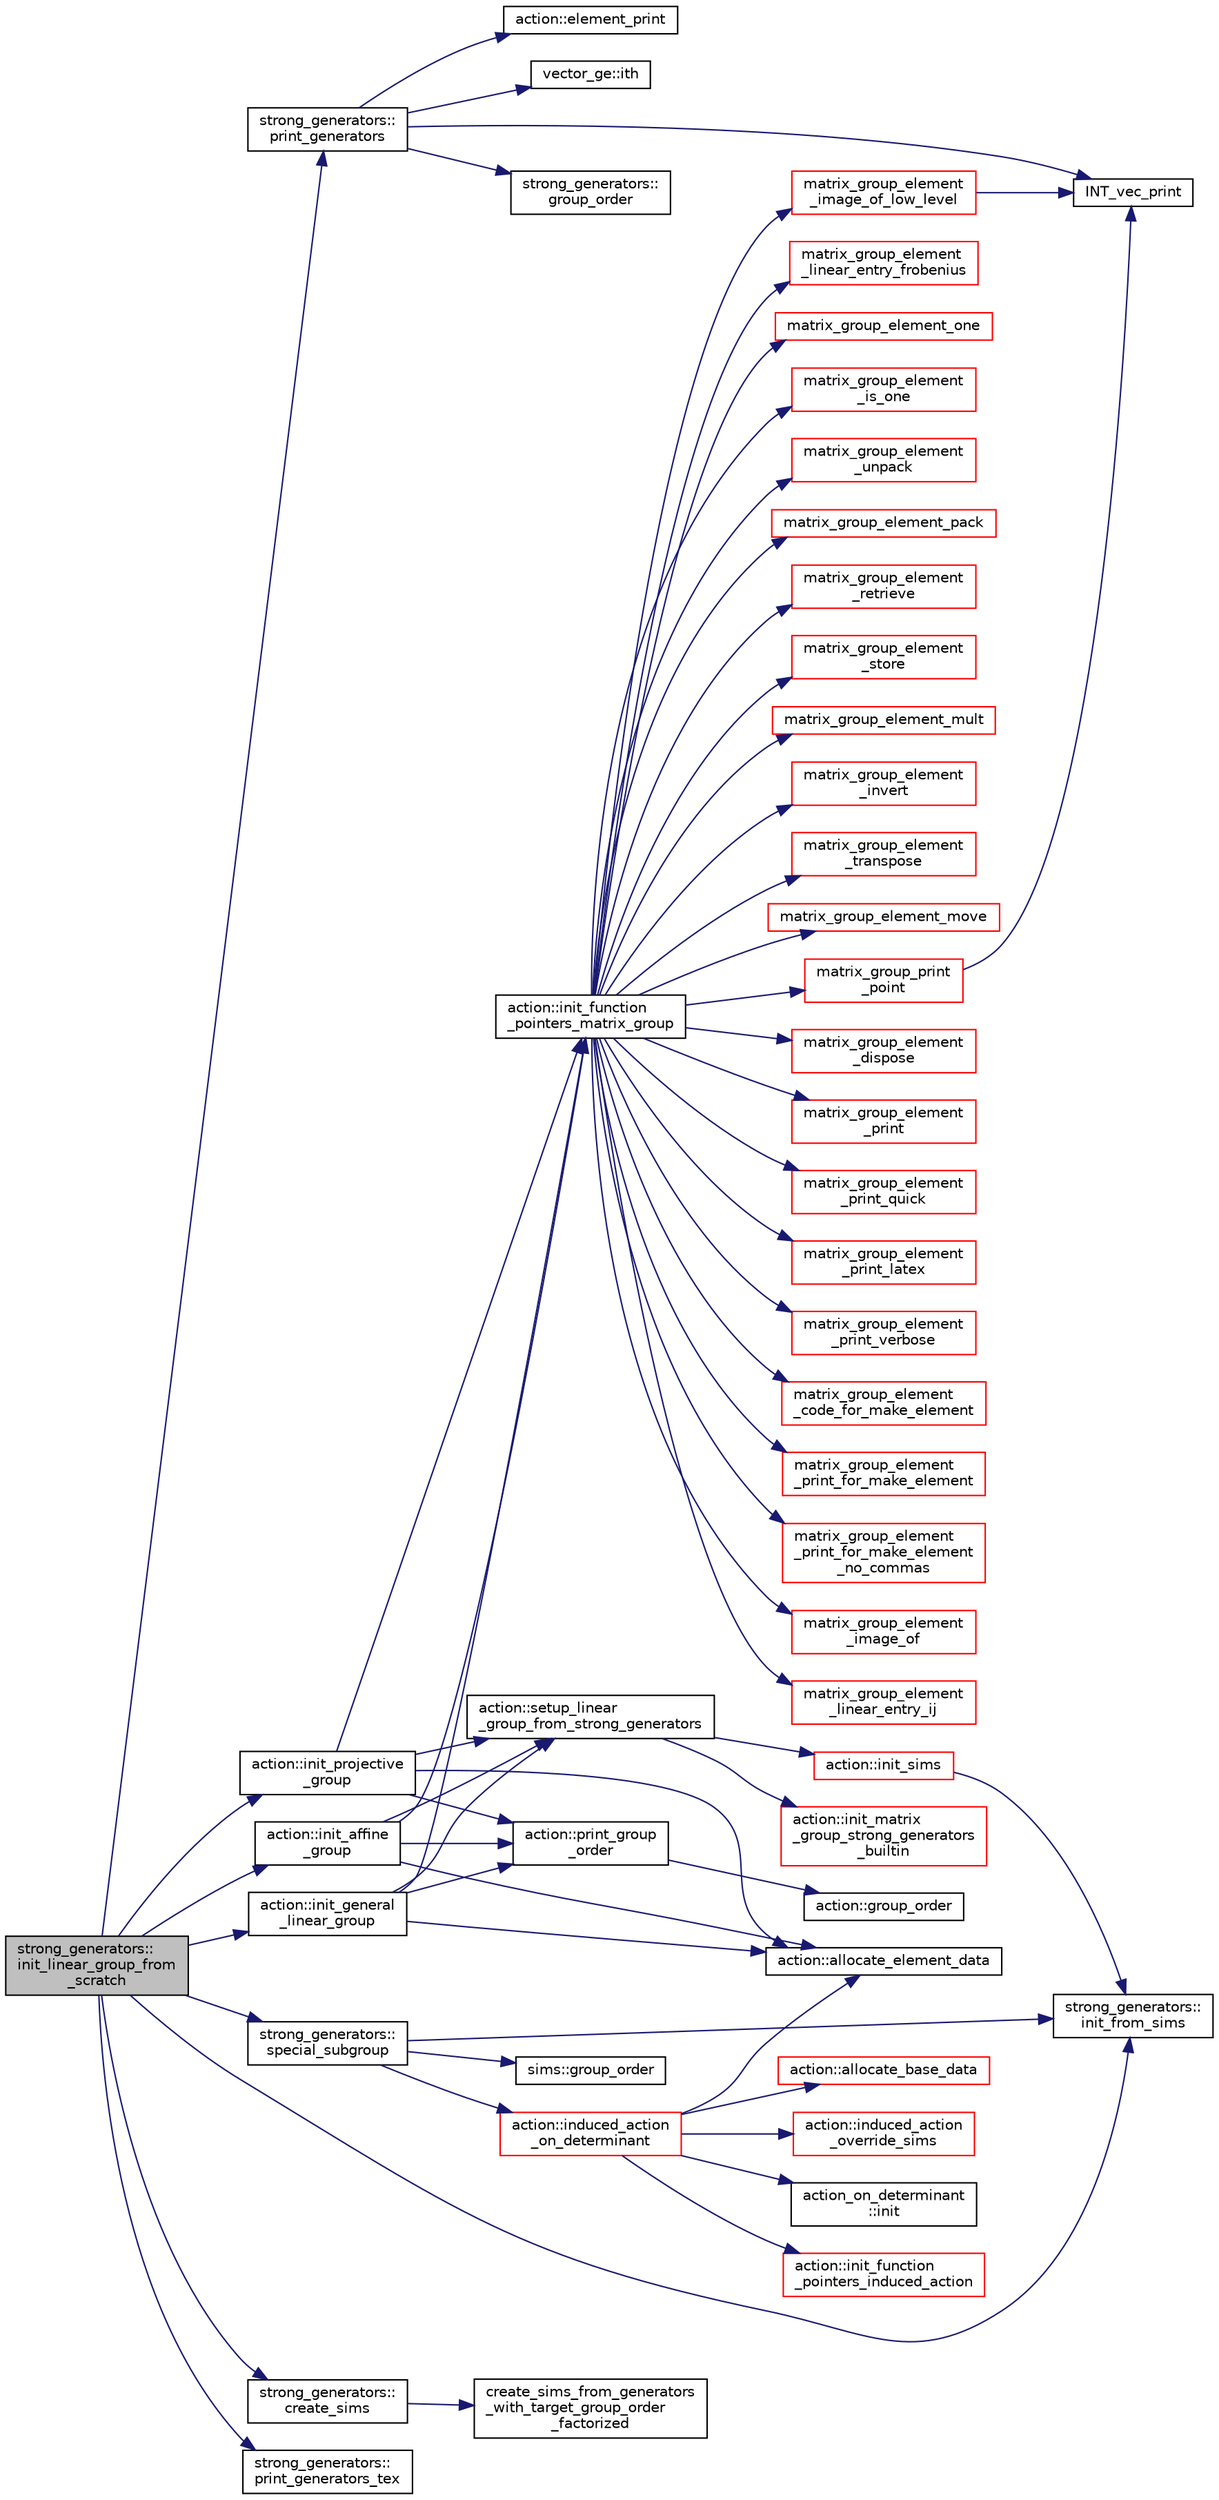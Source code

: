 digraph "strong_generators::init_linear_group_from_scratch"
{
  edge [fontname="Helvetica",fontsize="10",labelfontname="Helvetica",labelfontsize="10"];
  node [fontname="Helvetica",fontsize="10",shape=record];
  rankdir="LR";
  Node3208 [label="strong_generators::\linit_linear_group_from\l_scratch",height=0.2,width=0.4,color="black", fillcolor="grey75", style="filled", fontcolor="black"];
  Node3208 -> Node3209 [color="midnightblue",fontsize="10",style="solid",fontname="Helvetica"];
  Node3209 [label="action::init_projective\l_group",height=0.2,width=0.4,color="black", fillcolor="white", style="filled",URL="$d2/d86/classaction.html#ad943cb9d3828331bf5634c6dbfc31afd"];
  Node3209 -> Node3210 [color="midnightblue",fontsize="10",style="solid",fontname="Helvetica"];
  Node3210 [label="action::init_function\l_pointers_matrix_group",height=0.2,width=0.4,color="black", fillcolor="white", style="filled",URL="$d2/d86/classaction.html#a48cbc0106c21fdcb5ec74a9cf8f4e1d8"];
  Node3210 -> Node3211 [color="midnightblue",fontsize="10",style="solid",fontname="Helvetica"];
  Node3211 [label="matrix_group_element\l_image_of",height=0.2,width=0.4,color="red", fillcolor="white", style="filled",URL="$dc/dd4/group__actions_8h.html#a8d38612045c1883e700453e9cb8ae05e"];
  Node3210 -> Node3230 [color="midnightblue",fontsize="10",style="solid",fontname="Helvetica"];
  Node3230 [label="matrix_group_element\l_image_of_low_level",height=0.2,width=0.4,color="red", fillcolor="white", style="filled",URL="$dc/dd4/group__actions_8h.html#a61f0765b18d490bcb66ed77c0d7af1df"];
  Node3230 -> Node3231 [color="midnightblue",fontsize="10",style="solid",fontname="Helvetica"];
  Node3231 [label="INT_vec_print",height=0.2,width=0.4,color="black", fillcolor="white", style="filled",URL="$df/dbf/sajeeb_8_c.html#a79a5901af0b47dd0d694109543c027fe"];
  Node3210 -> Node3232 [color="midnightblue",fontsize="10",style="solid",fontname="Helvetica"];
  Node3232 [label="matrix_group_element\l_linear_entry_ij",height=0.2,width=0.4,color="red", fillcolor="white", style="filled",URL="$dc/dd4/group__actions_8h.html#aa5af466595bcf5f7690af996977461bd"];
  Node3210 -> Node3234 [color="midnightblue",fontsize="10",style="solid",fontname="Helvetica"];
  Node3234 [label="matrix_group_element\l_linear_entry_frobenius",height=0.2,width=0.4,color="red", fillcolor="white", style="filled",URL="$dc/dd4/group__actions_8h.html#a33ea8d238e92b73d5ae85de7aa571e5f"];
  Node3210 -> Node3236 [color="midnightblue",fontsize="10",style="solid",fontname="Helvetica"];
  Node3236 [label="matrix_group_element_one",height=0.2,width=0.4,color="red", fillcolor="white", style="filled",URL="$dc/dd4/group__actions_8h.html#a3369a10e062775325436e0cdc58ad7f7"];
  Node3210 -> Node3240 [color="midnightblue",fontsize="10",style="solid",fontname="Helvetica"];
  Node3240 [label="matrix_group_element\l_is_one",height=0.2,width=0.4,color="red", fillcolor="white", style="filled",URL="$dc/dd4/group__actions_8h.html#a41e2c457ec60d1c9ffb10a71362390a1"];
  Node3210 -> Node3247 [color="midnightblue",fontsize="10",style="solid",fontname="Helvetica"];
  Node3247 [label="matrix_group_element\l_unpack",height=0.2,width=0.4,color="red", fillcolor="white", style="filled",URL="$dc/dd4/group__actions_8h.html#a3821f8c9d4e26962410c97ad9772b3af"];
  Node3210 -> Node3270 [color="midnightblue",fontsize="10",style="solid",fontname="Helvetica"];
  Node3270 [label="matrix_group_element_pack",height=0.2,width=0.4,color="red", fillcolor="white", style="filled",URL="$dc/dd4/group__actions_8h.html#a3432aa42c876df32887d4c7451287a5e"];
  Node3210 -> Node3274 [color="midnightblue",fontsize="10",style="solid",fontname="Helvetica"];
  Node3274 [label="matrix_group_element\l_retrieve",height=0.2,width=0.4,color="red", fillcolor="white", style="filled",URL="$dc/dd4/group__actions_8h.html#aefc74c0503168b62ff732d3cc131fdc6"];
  Node3210 -> Node3278 [color="midnightblue",fontsize="10",style="solid",fontname="Helvetica"];
  Node3278 [label="matrix_group_element\l_store",height=0.2,width=0.4,color="red", fillcolor="white", style="filled",URL="$dc/dd4/group__actions_8h.html#a022239b4366d52af91901716d626b518"];
  Node3210 -> Node3283 [color="midnightblue",fontsize="10",style="solid",fontname="Helvetica"];
  Node3283 [label="matrix_group_element_mult",height=0.2,width=0.4,color="red", fillcolor="white", style="filled",URL="$dc/dd4/group__actions_8h.html#ad887a3f020f1e4be419c39ae210ef16f"];
  Node3210 -> Node3291 [color="midnightblue",fontsize="10",style="solid",fontname="Helvetica"];
  Node3291 [label="matrix_group_element\l_invert",height=0.2,width=0.4,color="red", fillcolor="white", style="filled",URL="$dc/dd4/group__actions_8h.html#a7b91b9be761ab433dc1979fba0ff4885"];
  Node3210 -> Node3294 [color="midnightblue",fontsize="10",style="solid",fontname="Helvetica"];
  Node3294 [label="matrix_group_element\l_transpose",height=0.2,width=0.4,color="red", fillcolor="white", style="filled",URL="$dc/dd4/group__actions_8h.html#aaf36ae3e69210e41138ede347ca87e17"];
  Node3210 -> Node3298 [color="midnightblue",fontsize="10",style="solid",fontname="Helvetica"];
  Node3298 [label="matrix_group_element_move",height=0.2,width=0.4,color="red", fillcolor="white", style="filled",URL="$dc/dd4/group__actions_8h.html#aee11a8631b44de7c6e8f8883f905d4ba"];
  Node3210 -> Node3300 [color="midnightblue",fontsize="10",style="solid",fontname="Helvetica"];
  Node3300 [label="matrix_group_element\l_dispose",height=0.2,width=0.4,color="red", fillcolor="white", style="filled",URL="$dc/dd4/group__actions_8h.html#a28120d2087dc07bb997d1aa89319f8fc"];
  Node3210 -> Node3303 [color="midnightblue",fontsize="10",style="solid",fontname="Helvetica"];
  Node3303 [label="matrix_group_element\l_print",height=0.2,width=0.4,color="red", fillcolor="white", style="filled",URL="$dc/dd4/group__actions_8h.html#a713a62ca79f61e584fa43b4498247cc6"];
  Node3210 -> Node3309 [color="midnightblue",fontsize="10",style="solid",fontname="Helvetica"];
  Node3309 [label="matrix_group_element\l_print_quick",height=0.2,width=0.4,color="red", fillcolor="white", style="filled",URL="$dc/dd4/group__actions_8h.html#a856195b883877c6170997dc4b3b321e0"];
  Node3210 -> Node3310 [color="midnightblue",fontsize="10",style="solid",fontname="Helvetica"];
  Node3310 [label="matrix_group_element\l_print_latex",height=0.2,width=0.4,color="red", fillcolor="white", style="filled",URL="$dc/dd4/group__actions_8h.html#a5ef3d1dd2589cd1dfffde4e2883df884"];
  Node3210 -> Node3314 [color="midnightblue",fontsize="10",style="solid",fontname="Helvetica"];
  Node3314 [label="matrix_group_element\l_print_verbose",height=0.2,width=0.4,color="red", fillcolor="white", style="filled",URL="$dc/dd4/group__actions_8h.html#aa5cc004a0b3beeb862b7ced40db8feb2"];
  Node3210 -> Node3315 [color="midnightblue",fontsize="10",style="solid",fontname="Helvetica"];
  Node3315 [label="matrix_group_element\l_code_for_make_element",height=0.2,width=0.4,color="red", fillcolor="white", style="filled",URL="$dc/dd4/group__actions_8h.html#ad6f951b50c8813e31f34304c55ccd2d9"];
  Node3210 -> Node3317 [color="midnightblue",fontsize="10",style="solid",fontname="Helvetica"];
  Node3317 [label="matrix_group_element\l_print_for_make_element",height=0.2,width=0.4,color="red", fillcolor="white", style="filled",URL="$dc/dd4/group__actions_8h.html#a6905197218a258e1199528507d8d9d6b"];
  Node3210 -> Node3319 [color="midnightblue",fontsize="10",style="solid",fontname="Helvetica"];
  Node3319 [label="matrix_group_element\l_print_for_make_element\l_no_commas",height=0.2,width=0.4,color="red", fillcolor="white", style="filled",URL="$dc/dd4/group__actions_8h.html#a087e39e2b3527200e7d4bd434015f959"];
  Node3210 -> Node3321 [color="midnightblue",fontsize="10",style="solid",fontname="Helvetica"];
  Node3321 [label="matrix_group_print\l_point",height=0.2,width=0.4,color="red", fillcolor="white", style="filled",URL="$dc/dd4/group__actions_8h.html#adc53d1d08096c08ec5005c90fa1d2100"];
  Node3321 -> Node3231 [color="midnightblue",fontsize="10",style="solid",fontname="Helvetica"];
  Node3209 -> Node3322 [color="midnightblue",fontsize="10",style="solid",fontname="Helvetica"];
  Node3322 [label="action::allocate_element_data",height=0.2,width=0.4,color="black", fillcolor="white", style="filled",URL="$d2/d86/classaction.html#adc5f98db8315bfd17fcd2fbb437d8f60"];
  Node3209 -> Node3323 [color="midnightblue",fontsize="10",style="solid",fontname="Helvetica"];
  Node3323 [label="action::setup_linear\l_group_from_strong_generators",height=0.2,width=0.4,color="black", fillcolor="white", style="filled",URL="$d2/d86/classaction.html#a20d2b143cd89f2ce81c02613356f69d1"];
  Node3323 -> Node3324 [color="midnightblue",fontsize="10",style="solid",fontname="Helvetica"];
  Node3324 [label="action::init_matrix\l_group_strong_generators\l_builtin",height=0.2,width=0.4,color="red", fillcolor="white", style="filled",URL="$d2/d86/classaction.html#a0fe9c6af56f4c0826ddec07cb8605ee4"];
  Node3323 -> Node3353 [color="midnightblue",fontsize="10",style="solid",fontname="Helvetica"];
  Node3353 [label="action::init_sims",height=0.2,width=0.4,color="red", fillcolor="white", style="filled",URL="$d2/d86/classaction.html#a74656357e44267b594ede82318fe124c"];
  Node3353 -> Node3355 [color="midnightblue",fontsize="10",style="solid",fontname="Helvetica"];
  Node3355 [label="strong_generators::\linit_from_sims",height=0.2,width=0.4,color="black", fillcolor="white", style="filled",URL="$dc/d09/classstrong__generators.html#a2b997decdab82e889c1151f29a846a66"];
  Node3209 -> Node3356 [color="midnightblue",fontsize="10",style="solid",fontname="Helvetica"];
  Node3356 [label="action::print_group\l_order",height=0.2,width=0.4,color="black", fillcolor="white", style="filled",URL="$d2/d86/classaction.html#aaf5533b61c20a11f8c0efcf7ff718d7d"];
  Node3356 -> Node3357 [color="midnightblue",fontsize="10",style="solid",fontname="Helvetica"];
  Node3357 [label="action::group_order",height=0.2,width=0.4,color="black", fillcolor="white", style="filled",URL="$d2/d86/classaction.html#ad1f69adb27041311d2e7be96e39388d4"];
  Node3208 -> Node3358 [color="midnightblue",fontsize="10",style="solid",fontname="Helvetica"];
  Node3358 [label="action::init_general\l_linear_group",height=0.2,width=0.4,color="black", fillcolor="white", style="filled",URL="$d2/d86/classaction.html#a1ff1bf53f9073bfc76ff073e7af6f396"];
  Node3358 -> Node3210 [color="midnightblue",fontsize="10",style="solid",fontname="Helvetica"];
  Node3358 -> Node3322 [color="midnightblue",fontsize="10",style="solid",fontname="Helvetica"];
  Node3358 -> Node3323 [color="midnightblue",fontsize="10",style="solid",fontname="Helvetica"];
  Node3358 -> Node3356 [color="midnightblue",fontsize="10",style="solid",fontname="Helvetica"];
  Node3208 -> Node3359 [color="midnightblue",fontsize="10",style="solid",fontname="Helvetica"];
  Node3359 [label="action::init_affine\l_group",height=0.2,width=0.4,color="black", fillcolor="white", style="filled",URL="$d2/d86/classaction.html#a32c0c683b3071fef19d28ca4880b568a"];
  Node3359 -> Node3210 [color="midnightblue",fontsize="10",style="solid",fontname="Helvetica"];
  Node3359 -> Node3322 [color="midnightblue",fontsize="10",style="solid",fontname="Helvetica"];
  Node3359 -> Node3323 [color="midnightblue",fontsize="10",style="solid",fontname="Helvetica"];
  Node3359 -> Node3356 [color="midnightblue",fontsize="10",style="solid",fontname="Helvetica"];
  Node3208 -> Node3360 [color="midnightblue",fontsize="10",style="solid",fontname="Helvetica"];
  Node3360 [label="strong_generators::\lspecial_subgroup",height=0.2,width=0.4,color="black", fillcolor="white", style="filled",URL="$dc/d09/classstrong__generators.html#a78e9e4d012bb440194e2874c40ca9e29"];
  Node3360 -> Node3361 [color="midnightblue",fontsize="10",style="solid",fontname="Helvetica"];
  Node3361 [label="action::induced_action\l_on_determinant",height=0.2,width=0.4,color="red", fillcolor="white", style="filled",URL="$d2/d86/classaction.html#aa6b9d3c2ded2cae185ee31f2200ad0b5"];
  Node3361 -> Node3362 [color="midnightblue",fontsize="10",style="solid",fontname="Helvetica"];
  Node3362 [label="action_on_determinant\l::init",height=0.2,width=0.4,color="black", fillcolor="white", style="filled",URL="$d4/d32/classaction__on__determinant.html#a2fea52d41ce31ebca3ff12758c37fe6d"];
  Node3361 -> Node3363 [color="midnightblue",fontsize="10",style="solid",fontname="Helvetica"];
  Node3363 [label="action::init_function\l_pointers_induced_action",height=0.2,width=0.4,color="red", fillcolor="white", style="filled",URL="$d2/d86/classaction.html#a3b9287d084b24f7a3b9532a7589c58de"];
  Node3361 -> Node3764 [color="midnightblue",fontsize="10",style="solid",fontname="Helvetica"];
  Node3764 [label="action::allocate_base_data",height=0.2,width=0.4,color="red", fillcolor="white", style="filled",URL="$d2/d86/classaction.html#a345fa8dfbb60c8a100ab4dd80a966b1b"];
  Node3361 -> Node3322 [color="midnightblue",fontsize="10",style="solid",fontname="Helvetica"];
  Node3361 -> Node3767 [color="midnightblue",fontsize="10",style="solid",fontname="Helvetica"];
  Node3767 [label="action::induced_action\l_override_sims",height=0.2,width=0.4,color="red", fillcolor="white", style="filled",URL="$d2/d86/classaction.html#ac8cc7d4543f6ef75a04777bd82ca244b"];
  Node3360 -> Node3770 [color="midnightblue",fontsize="10",style="solid",fontname="Helvetica"];
  Node3770 [label="sims::group_order",height=0.2,width=0.4,color="black", fillcolor="white", style="filled",URL="$d9/df3/classsims.html#aa442445175656570fa35febbe790efad"];
  Node3360 -> Node3355 [color="midnightblue",fontsize="10",style="solid",fontname="Helvetica"];
  Node3208 -> Node3781 [color="midnightblue",fontsize="10",style="solid",fontname="Helvetica"];
  Node3781 [label="strong_generators::\lcreate_sims",height=0.2,width=0.4,color="black", fillcolor="white", style="filled",URL="$dc/d09/classstrong__generators.html#afca700d50772a39eeb74239355ae67e1"];
  Node3781 -> Node3782 [color="midnightblue",fontsize="10",style="solid",fontname="Helvetica"];
  Node3782 [label="create_sims_from_generators\l_with_target_group_order\l_factorized",height=0.2,width=0.4,color="black", fillcolor="white", style="filled",URL="$d2/d3a/group__theory_8h.html#a40f2df36e351d6e63bd2bb196cc5b430"];
  Node3208 -> Node3355 [color="midnightblue",fontsize="10",style="solid",fontname="Helvetica"];
  Node3208 -> Node3783 [color="midnightblue",fontsize="10",style="solid",fontname="Helvetica"];
  Node3783 [label="strong_generators::\lprint_generators",height=0.2,width=0.4,color="black", fillcolor="white", style="filled",URL="$dc/d09/classstrong__generators.html#adccd259b435afd96d89cd664daa6c897"];
  Node3783 -> Node3784 [color="midnightblue",fontsize="10",style="solid",fontname="Helvetica"];
  Node3784 [label="strong_generators::\lgroup_order",height=0.2,width=0.4,color="black", fillcolor="white", style="filled",URL="$dc/d09/classstrong__generators.html#a91f453c2bfd6502b96f4b4eed16beb20"];
  Node3783 -> Node3231 [color="midnightblue",fontsize="10",style="solid",fontname="Helvetica"];
  Node3783 -> Node3384 [color="midnightblue",fontsize="10",style="solid",fontname="Helvetica"];
  Node3384 [label="action::element_print",height=0.2,width=0.4,color="black", fillcolor="white", style="filled",URL="$d2/d86/classaction.html#ae38c3ef3c1125213733d63c6fc3c40cd"];
  Node3783 -> Node3352 [color="midnightblue",fontsize="10",style="solid",fontname="Helvetica"];
  Node3352 [label="vector_ge::ith",height=0.2,width=0.4,color="black", fillcolor="white", style="filled",URL="$d4/d6e/classvector__ge.html#a1ff002e8b746a9beb119d57dcd4a15ff"];
  Node3208 -> Node3785 [color="midnightblue",fontsize="10",style="solid",fontname="Helvetica"];
  Node3785 [label="strong_generators::\lprint_generators_tex",height=0.2,width=0.4,color="black", fillcolor="white", style="filled",URL="$dc/d09/classstrong__generators.html#a5ec5e1048119097985c01a56f427d873"];
}
